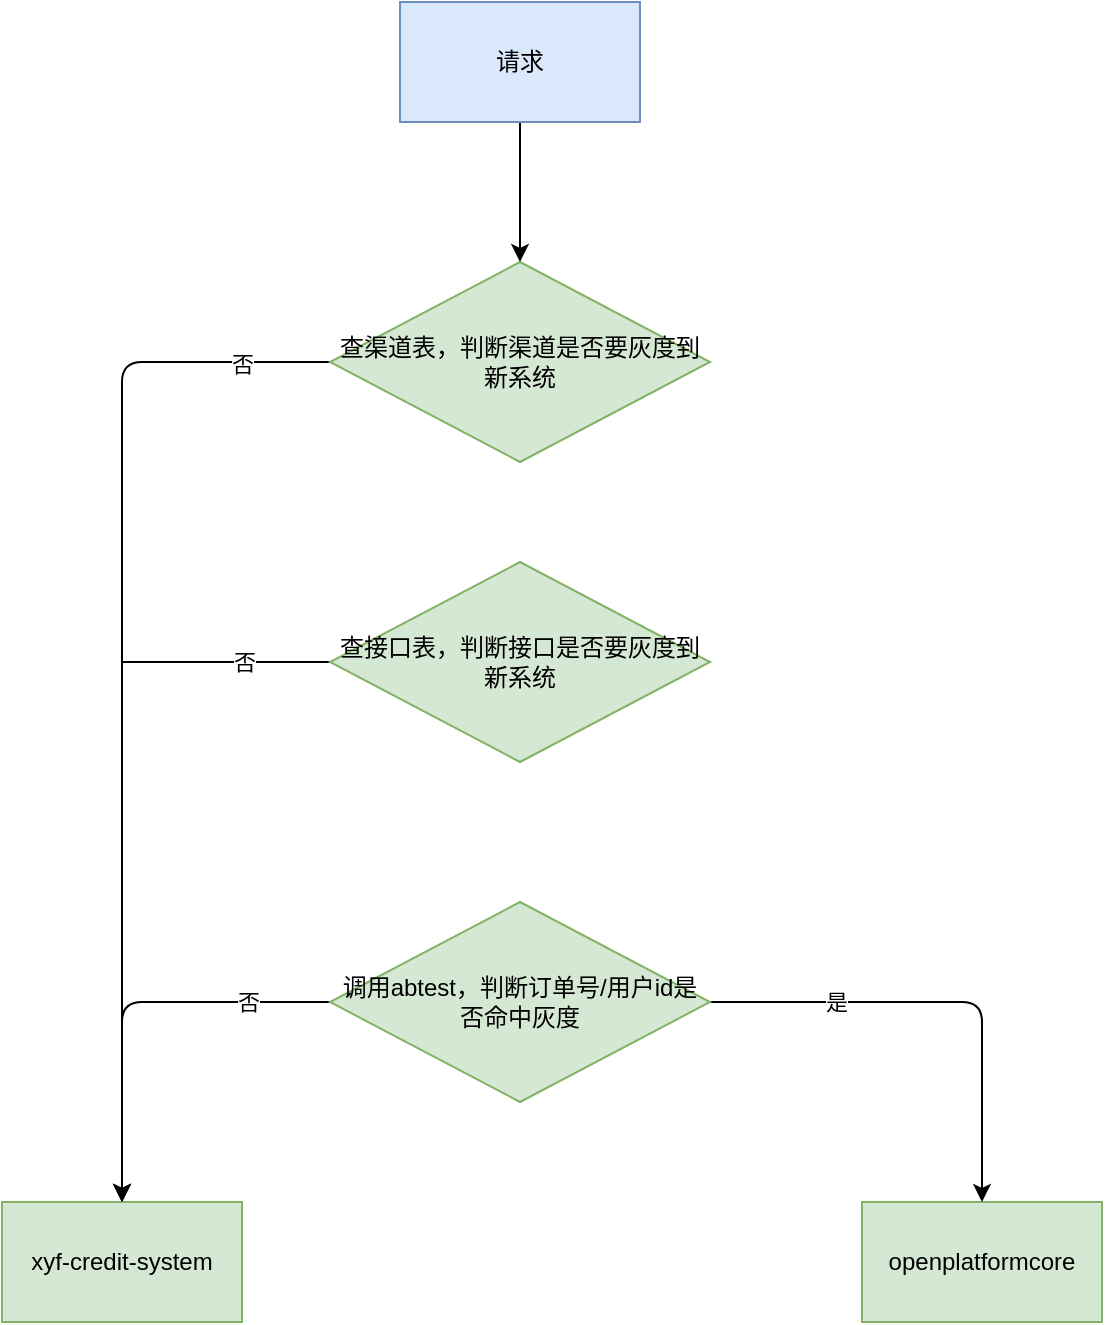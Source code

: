<mxfile version="23.1.1" type="github">
  <diagram id="prtHgNgQTEPvFCAcTncT" name="Page-1">
    <mxGraphModel dx="2074" dy="1057" grid="1" gridSize="10" guides="1" tooltips="1" connect="1" arrows="1" fold="1" page="1" pageScale="1" pageWidth="827" pageHeight="1169" math="0" shadow="0">
      <root>
        <mxCell id="0" />
        <mxCell id="1" parent="0" />
        <mxCell id="VPEJIjTYBSFl-zxkoouf-6" style="edgeStyle=orthogonalEdgeStyle;rounded=1;orthogonalLoop=1;jettySize=auto;html=1;entryX=0.5;entryY=0;entryDx=0;entryDy=0;curved=0;" edge="1" parent="1" source="VPEJIjTYBSFl-zxkoouf-1" target="VPEJIjTYBSFl-zxkoouf-4">
          <mxGeometry relative="1" as="geometry" />
        </mxCell>
        <mxCell id="VPEJIjTYBSFl-zxkoouf-7" value="否" style="edgeLabel;html=1;align=center;verticalAlign=middle;resizable=0;points=[];" vertex="1" connectable="0" parent="VPEJIjTYBSFl-zxkoouf-6">
          <mxGeometry x="-0.056" y="2" relative="1" as="geometry">
            <mxPoint x="58" y="-143" as="offset" />
          </mxGeometry>
        </mxCell>
        <mxCell id="VPEJIjTYBSFl-zxkoouf-1" value="查渠道表，判断渠道是否要灰度到新系统" style="rhombus;whiteSpace=wrap;html=1;fillColor=#d5e8d4;strokeColor=#82b366;" vertex="1" parent="1">
          <mxGeometry x="224" y="290" width="190" height="100" as="geometry" />
        </mxCell>
        <mxCell id="VPEJIjTYBSFl-zxkoouf-3" style="edgeStyle=orthogonalEdgeStyle;rounded=0;orthogonalLoop=1;jettySize=auto;html=1;entryX=0.5;entryY=0;entryDx=0;entryDy=0;" edge="1" parent="1" source="VPEJIjTYBSFl-zxkoouf-2" target="VPEJIjTYBSFl-zxkoouf-1">
          <mxGeometry relative="1" as="geometry" />
        </mxCell>
        <mxCell id="VPEJIjTYBSFl-zxkoouf-2" value="请求" style="rounded=0;whiteSpace=wrap;html=1;fillColor=#dae8fc;strokeColor=#6c8ebf;" vertex="1" parent="1">
          <mxGeometry x="259" y="160" width="120" height="60" as="geometry" />
        </mxCell>
        <mxCell id="VPEJIjTYBSFl-zxkoouf-4" value="xyf-credit-system" style="rounded=0;whiteSpace=wrap;html=1;fillColor=#d5e8d4;strokeColor=#82b366;" vertex="1" parent="1">
          <mxGeometry x="60" y="760" width="120" height="60" as="geometry" />
        </mxCell>
        <mxCell id="VPEJIjTYBSFl-zxkoouf-5" value="openplatformcore" style="rounded=0;whiteSpace=wrap;html=1;fillColor=#d5e8d4;strokeColor=#82b366;" vertex="1" parent="1">
          <mxGeometry x="490" y="760" width="120" height="60" as="geometry" />
        </mxCell>
        <mxCell id="VPEJIjTYBSFl-zxkoouf-9" style="edgeStyle=orthogonalEdgeStyle;rounded=0;orthogonalLoop=1;jettySize=auto;html=1;entryX=0.5;entryY=0;entryDx=0;entryDy=0;" edge="1" parent="1" source="VPEJIjTYBSFl-zxkoouf-8" target="VPEJIjTYBSFl-zxkoouf-4">
          <mxGeometry relative="1" as="geometry" />
        </mxCell>
        <mxCell id="VPEJIjTYBSFl-zxkoouf-10" value="否" style="edgeLabel;html=1;align=center;verticalAlign=middle;resizable=0;points=[];" vertex="1" connectable="0" parent="VPEJIjTYBSFl-zxkoouf-9">
          <mxGeometry x="-0.766" y="-3" relative="1" as="geometry">
            <mxPoint x="1" y="3" as="offset" />
          </mxGeometry>
        </mxCell>
        <mxCell id="VPEJIjTYBSFl-zxkoouf-8" value="查接口表，判断接口是否要灰度到新系统" style="rhombus;whiteSpace=wrap;html=1;fillColor=#d5e8d4;strokeColor=#82b366;" vertex="1" parent="1">
          <mxGeometry x="224" y="440" width="190" height="100" as="geometry" />
        </mxCell>
        <mxCell id="VPEJIjTYBSFl-zxkoouf-12" style="edgeStyle=orthogonalEdgeStyle;rounded=1;orthogonalLoop=1;jettySize=auto;html=1;entryX=0.5;entryY=0;entryDx=0;entryDy=0;curved=0;" edge="1" parent="1" source="VPEJIjTYBSFl-zxkoouf-11" target="VPEJIjTYBSFl-zxkoouf-4">
          <mxGeometry relative="1" as="geometry" />
        </mxCell>
        <mxCell id="VPEJIjTYBSFl-zxkoouf-13" value="否" style="edgeLabel;html=1;align=center;verticalAlign=middle;resizable=0;points=[];fontSize=11;fontFamily=Helvetica;fontColor=default;" vertex="1" connectable="0" parent="VPEJIjTYBSFl-zxkoouf-12">
          <mxGeometry x="-0.505" y="-3" relative="1" as="geometry">
            <mxPoint x="9" y="3" as="offset" />
          </mxGeometry>
        </mxCell>
        <mxCell id="VPEJIjTYBSFl-zxkoouf-14" style="edgeStyle=orthogonalEdgeStyle;shape=connector;curved=0;rounded=1;orthogonalLoop=1;jettySize=auto;html=1;entryX=0.5;entryY=0;entryDx=0;entryDy=0;labelBackgroundColor=default;strokeColor=default;align=center;verticalAlign=middle;fontFamily=Helvetica;fontSize=11;fontColor=default;endArrow=classic;" edge="1" parent="1" source="VPEJIjTYBSFl-zxkoouf-11" target="VPEJIjTYBSFl-zxkoouf-5">
          <mxGeometry relative="1" as="geometry" />
        </mxCell>
        <mxCell id="VPEJIjTYBSFl-zxkoouf-15" value="是" style="edgeLabel;html=1;align=center;verticalAlign=middle;resizable=0;points=[];fontSize=11;fontFamily=Helvetica;fontColor=default;" vertex="1" connectable="0" parent="VPEJIjTYBSFl-zxkoouf-14">
          <mxGeometry x="-0.366" relative="1" as="geometry">
            <mxPoint x="-12" as="offset" />
          </mxGeometry>
        </mxCell>
        <mxCell id="VPEJIjTYBSFl-zxkoouf-11" value="调用abtest，判断订单号/用户id是否命中灰度" style="rhombus;whiteSpace=wrap;html=1;fillColor=#d5e8d4;strokeColor=#82b366;" vertex="1" parent="1">
          <mxGeometry x="224" y="610" width="190" height="100" as="geometry" />
        </mxCell>
      </root>
    </mxGraphModel>
  </diagram>
</mxfile>
